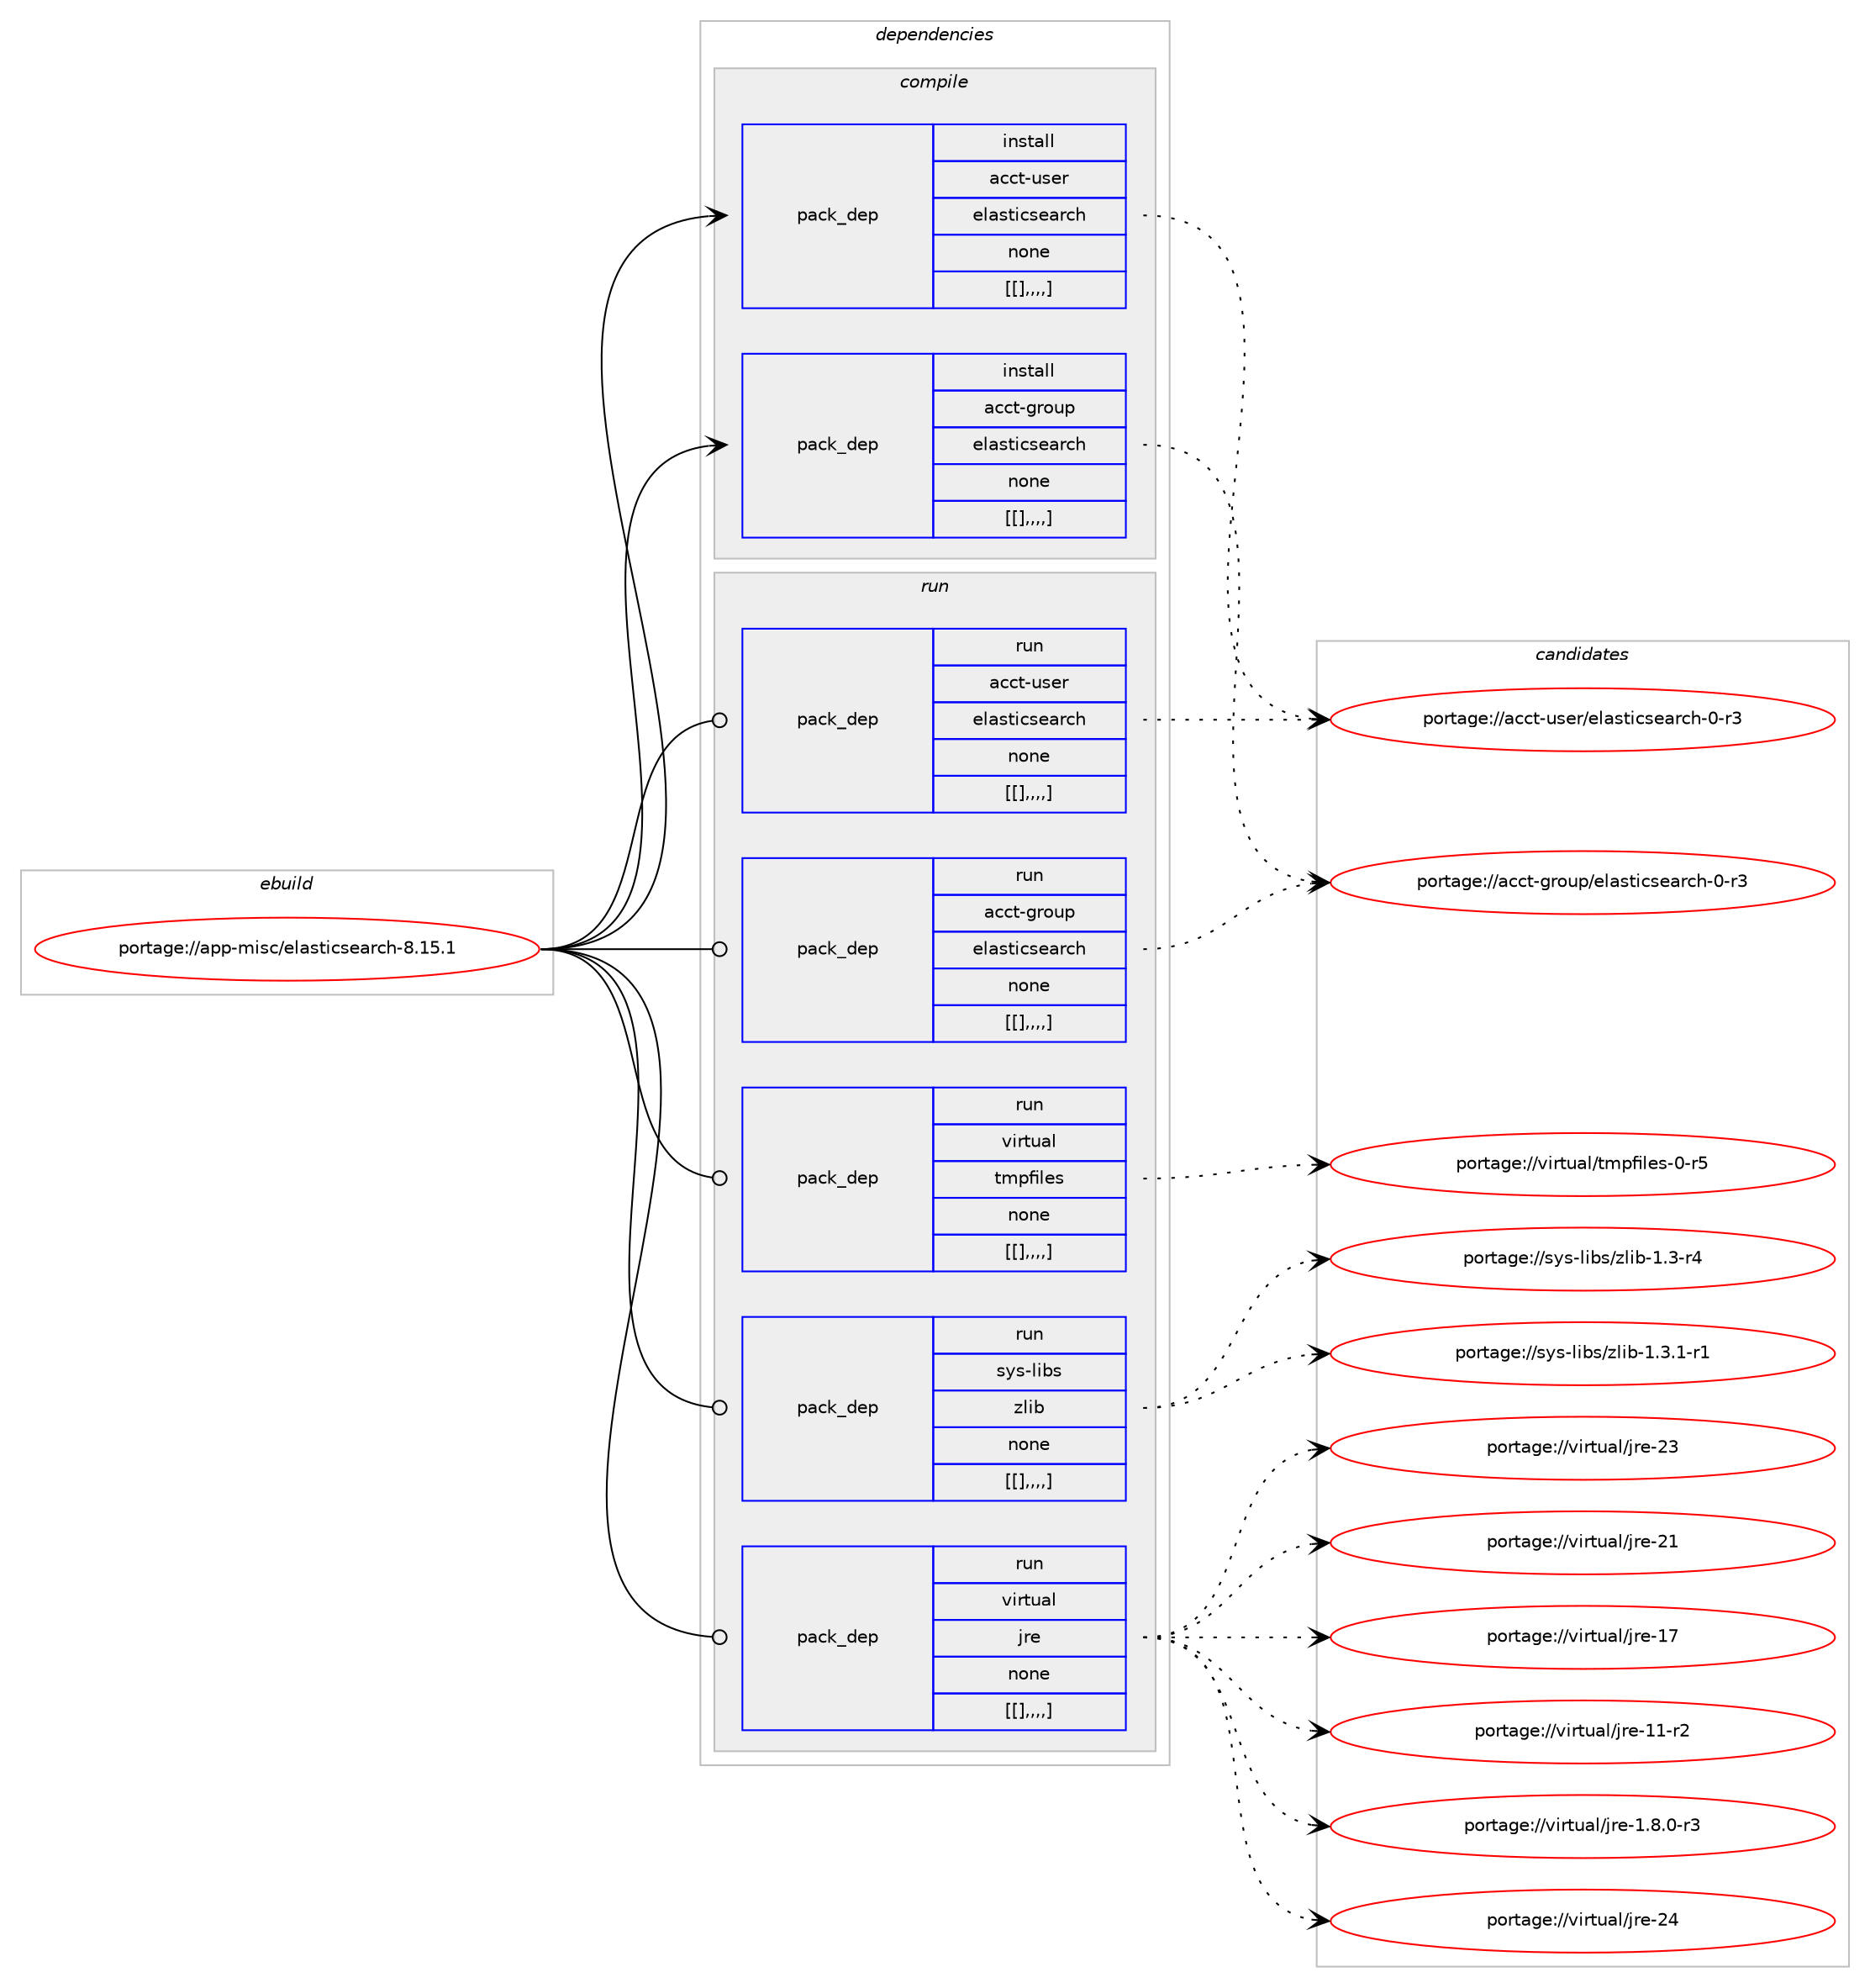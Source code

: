 digraph prolog {

# *************
# Graph options
# *************

newrank=true;
concentrate=true;
compound=true;
graph [rankdir=LR,fontname=Helvetica,fontsize=10,ranksep=1.5];#, ranksep=2.5, nodesep=0.2];
edge  [arrowhead=vee];
node  [fontname=Helvetica,fontsize=10];

# **********
# The ebuild
# **********

subgraph cluster_leftcol {
color=gray;
label=<<i>ebuild</i>>;
id [label="portage://app-misc/elasticsearch-8.15.1", color=red, width=4, href="../app-misc/elasticsearch-8.15.1.svg"];
}

# ****************
# The dependencies
# ****************

subgraph cluster_midcol {
color=gray;
label=<<i>dependencies</i>>;
subgraph cluster_compile {
fillcolor="#eeeeee";
style=filled;
label=<<i>compile</i>>;
subgraph pack30092 {
dependency43493 [label=<<TABLE BORDER="0" CELLBORDER="1" CELLSPACING="0" CELLPADDING="4" WIDTH="220"><TR><TD ROWSPAN="6" CELLPADDING="30">pack_dep</TD></TR><TR><TD WIDTH="110">install</TD></TR><TR><TD>acct-group</TD></TR><TR><TD>elasticsearch</TD></TR><TR><TD>none</TD></TR><TR><TD>[[],,,,]</TD></TR></TABLE>>, shape=none, color=blue];
}
id:e -> dependency43493:w [weight=20,style="solid",arrowhead="vee"];
subgraph pack30115 {
dependency43505 [label=<<TABLE BORDER="0" CELLBORDER="1" CELLSPACING="0" CELLPADDING="4" WIDTH="220"><TR><TD ROWSPAN="6" CELLPADDING="30">pack_dep</TD></TR><TR><TD WIDTH="110">install</TD></TR><TR><TD>acct-user</TD></TR><TR><TD>elasticsearch</TD></TR><TR><TD>none</TD></TR><TR><TD>[[],,,,]</TD></TR></TABLE>>, shape=none, color=blue];
}
id:e -> dependency43505:w [weight=20,style="solid",arrowhead="vee"];
}
subgraph cluster_compileandrun {
fillcolor="#eeeeee";
style=filled;
label=<<i>compile and run</i>>;
}
subgraph cluster_run {
fillcolor="#eeeeee";
style=filled;
label=<<i>run</i>>;
subgraph pack30119 {
dependency43507 [label=<<TABLE BORDER="0" CELLBORDER="1" CELLSPACING="0" CELLPADDING="4" WIDTH="220"><TR><TD ROWSPAN="6" CELLPADDING="30">pack_dep</TD></TR><TR><TD WIDTH="110">run</TD></TR><TR><TD>acct-group</TD></TR><TR><TD>elasticsearch</TD></TR><TR><TD>none</TD></TR><TR><TD>[[],,,,]</TD></TR></TABLE>>, shape=none, color=blue];
}
id:e -> dependency43507:w [weight=20,style="solid",arrowhead="odot"];
subgraph pack30121 {
dependency43511 [label=<<TABLE BORDER="0" CELLBORDER="1" CELLSPACING="0" CELLPADDING="4" WIDTH="220"><TR><TD ROWSPAN="6" CELLPADDING="30">pack_dep</TD></TR><TR><TD WIDTH="110">run</TD></TR><TR><TD>acct-user</TD></TR><TR><TD>elasticsearch</TD></TR><TR><TD>none</TD></TR><TR><TD>[[],,,,]</TD></TR></TABLE>>, shape=none, color=blue];
}
id:e -> dependency43511:w [weight=20,style="solid",arrowhead="odot"];
subgraph pack30124 {
dependency43529 [label=<<TABLE BORDER="0" CELLBORDER="1" CELLSPACING="0" CELLPADDING="4" WIDTH="220"><TR><TD ROWSPAN="6" CELLPADDING="30">pack_dep</TD></TR><TR><TD WIDTH="110">run</TD></TR><TR><TD>sys-libs</TD></TR><TR><TD>zlib</TD></TR><TR><TD>none</TD></TR><TR><TD>[[],,,,]</TD></TR></TABLE>>, shape=none, color=blue];
}
id:e -> dependency43529:w [weight=20,style="solid",arrowhead="odot"];
subgraph pack30145 {
dependency43579 [label=<<TABLE BORDER="0" CELLBORDER="1" CELLSPACING="0" CELLPADDING="4" WIDTH="220"><TR><TD ROWSPAN="6" CELLPADDING="30">pack_dep</TD></TR><TR><TD WIDTH="110">run</TD></TR><TR><TD>virtual</TD></TR><TR><TD>jre</TD></TR><TR><TD>none</TD></TR><TR><TD>[[],,,,]</TD></TR></TABLE>>, shape=none, color=blue];
}
id:e -> dependency43579:w [weight=20,style="solid",arrowhead="odot"];
subgraph pack30170 {
dependency43597 [label=<<TABLE BORDER="0" CELLBORDER="1" CELLSPACING="0" CELLPADDING="4" WIDTH="220"><TR><TD ROWSPAN="6" CELLPADDING="30">pack_dep</TD></TR><TR><TD WIDTH="110">run</TD></TR><TR><TD>virtual</TD></TR><TR><TD>tmpfiles</TD></TR><TR><TD>none</TD></TR><TR><TD>[[],,,,]</TD></TR></TABLE>>, shape=none, color=blue];
}
id:e -> dependency43597:w [weight=20,style="solid",arrowhead="odot"];
}
}

# **************
# The candidates
# **************

subgraph cluster_choices {
rank=same;
color=gray;
label=<<i>candidates</i>>;

subgraph choice28398 {
color=black;
nodesep=1;
choice97999911645103114111117112471011089711511610599115101971149910445484511451 [label="portage://acct-group/elasticsearch-0-r3", color=red, width=4,href="../acct-group/elasticsearch-0-r3.svg"];
dependency43493:e -> choice97999911645103114111117112471011089711511610599115101971149910445484511451:w [style=dotted,weight="100"];
}
subgraph choice28408 {
color=black;
nodesep=1;
choice97999911645117115101114471011089711511610599115101971149910445484511451 [label="portage://acct-user/elasticsearch-0-r3", color=red, width=4,href="../acct-user/elasticsearch-0-r3.svg"];
dependency43505:e -> choice97999911645117115101114471011089711511610599115101971149910445484511451:w [style=dotted,weight="100"];
}
subgraph choice28411 {
color=black;
nodesep=1;
choice97999911645103114111117112471011089711511610599115101971149910445484511451 [label="portage://acct-group/elasticsearch-0-r3", color=red, width=4,href="../acct-group/elasticsearch-0-r3.svg"];
dependency43507:e -> choice97999911645103114111117112471011089711511610599115101971149910445484511451:w [style=dotted,weight="100"];
}
subgraph choice28473 {
color=black;
nodesep=1;
choice97999911645117115101114471011089711511610599115101971149910445484511451 [label="portage://acct-user/elasticsearch-0-r3", color=red, width=4,href="../acct-user/elasticsearch-0-r3.svg"];
dependency43511:e -> choice97999911645117115101114471011089711511610599115101971149910445484511451:w [style=dotted,weight="100"];
}
subgraph choice28505 {
color=black;
nodesep=1;
choice115121115451081059811547122108105984549465146494511449 [label="portage://sys-libs/zlib-1.3.1-r1", color=red, width=4,href="../sys-libs/zlib-1.3.1-r1.svg"];
choice11512111545108105981154712210810598454946514511452 [label="portage://sys-libs/zlib-1.3-r4", color=red, width=4,href="../sys-libs/zlib-1.3-r4.svg"];
dependency43529:e -> choice115121115451081059811547122108105984549465146494511449:w [style=dotted,weight="100"];
dependency43529:e -> choice11512111545108105981154712210810598454946514511452:w [style=dotted,weight="100"];
}
subgraph choice28508 {
color=black;
nodesep=1;
choice1181051141161179710847106114101455052 [label="portage://virtual/jre-24", color=red, width=4,href="../virtual/jre-24.svg"];
choice1181051141161179710847106114101455051 [label="portage://virtual/jre-23", color=red, width=4,href="../virtual/jre-23.svg"];
choice1181051141161179710847106114101455049 [label="portage://virtual/jre-21", color=red, width=4,href="../virtual/jre-21.svg"];
choice1181051141161179710847106114101454955 [label="portage://virtual/jre-17", color=red, width=4,href="../virtual/jre-17.svg"];
choice11810511411611797108471061141014549494511450 [label="portage://virtual/jre-11-r2", color=red, width=4,href="../virtual/jre-11-r2.svg"];
choice11810511411611797108471061141014549465646484511451 [label="portage://virtual/jre-1.8.0-r3", color=red, width=4,href="../virtual/jre-1.8.0-r3.svg"];
dependency43579:e -> choice1181051141161179710847106114101455052:w [style=dotted,weight="100"];
dependency43579:e -> choice1181051141161179710847106114101455051:w [style=dotted,weight="100"];
dependency43579:e -> choice1181051141161179710847106114101455049:w [style=dotted,weight="100"];
dependency43579:e -> choice1181051141161179710847106114101454955:w [style=dotted,weight="100"];
dependency43579:e -> choice11810511411611797108471061141014549494511450:w [style=dotted,weight="100"];
dependency43579:e -> choice11810511411611797108471061141014549465646484511451:w [style=dotted,weight="100"];
}
subgraph choice28519 {
color=black;
nodesep=1;
choice118105114116117971084711610911210210510810111545484511453 [label="portage://virtual/tmpfiles-0-r5", color=red, width=4,href="../virtual/tmpfiles-0-r5.svg"];
dependency43597:e -> choice118105114116117971084711610911210210510810111545484511453:w [style=dotted,weight="100"];
}
}

}
